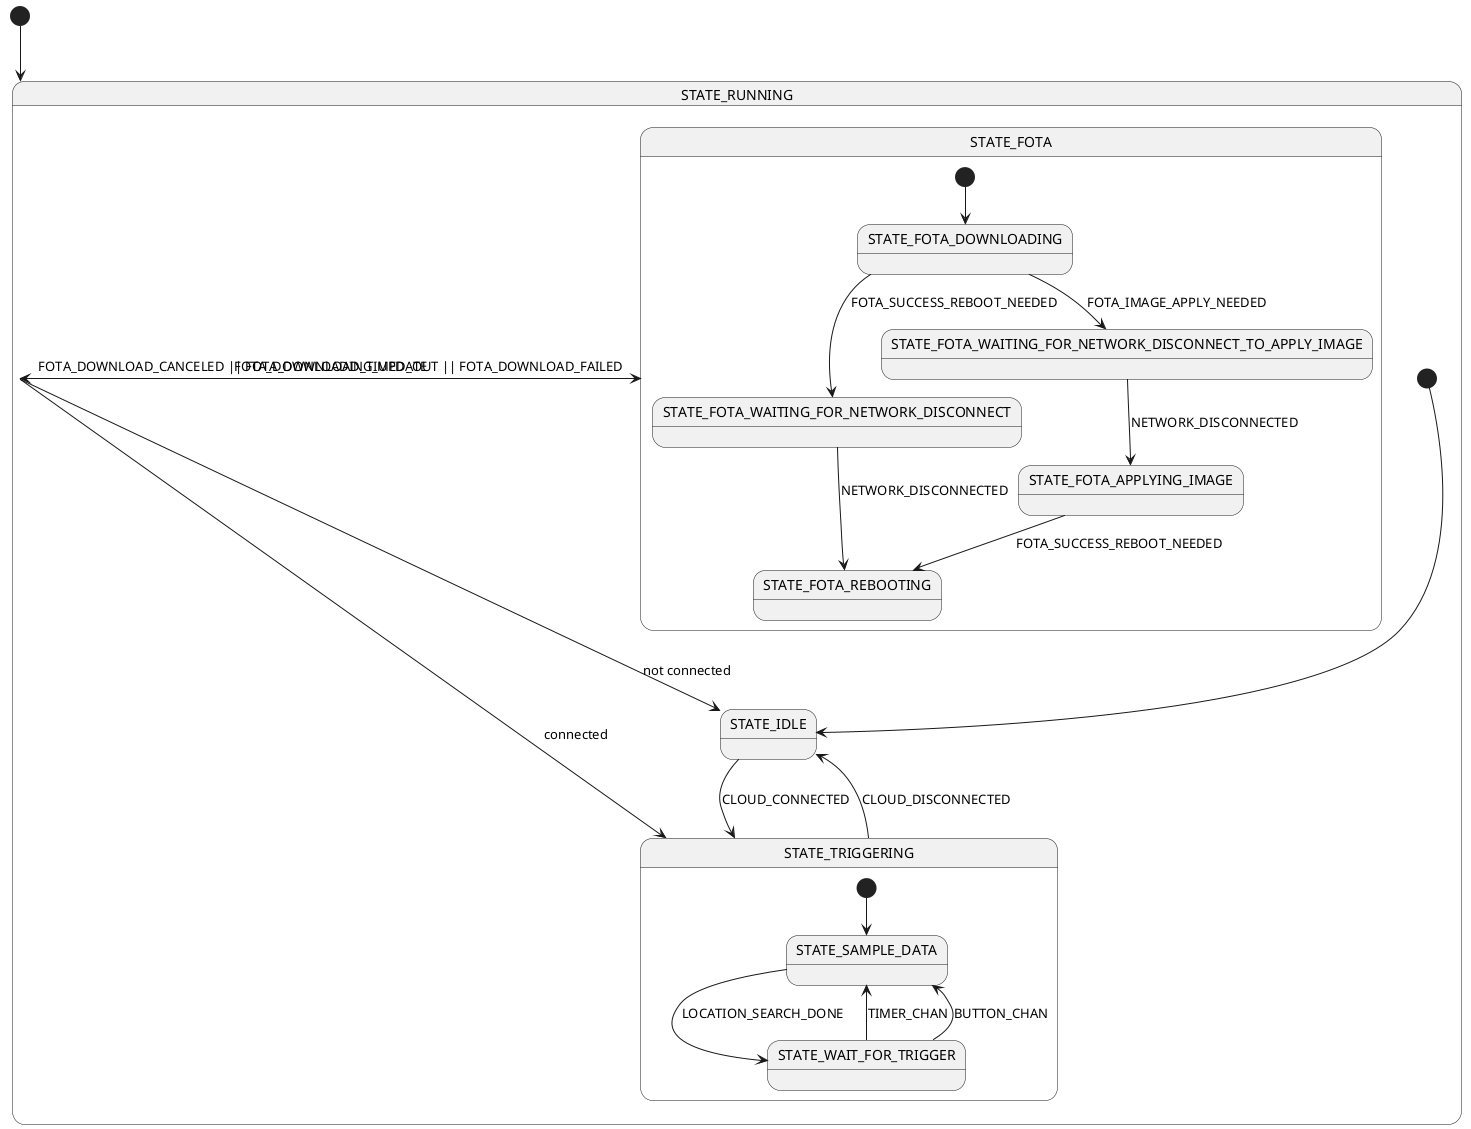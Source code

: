 @startuml
state STATE_RUNNING {
    state STATE_IDLE
    state STATE_TRIGGERING {
        state STATE_SAMPLE_DATA
        state STATE_WAIT_FOR_TRIGGER

        [*] --> STATE_SAMPLE_DATA

        STATE_SAMPLE_DATA --> STATE_WAIT_FOR_TRIGGER: LOCATION_SEARCH_DONE
        STATE_WAIT_FOR_TRIGGER --> STATE_SAMPLE_DATA: TIMER_CHAN
        STATE_WAIT_FOR_TRIGGER --> STATE_SAMPLE_DATA: BUTTON_CHAN
    }
    [*] --> STATE_IDLE

    STATE_RUNNING --> STATE_TRIGGERING: connected
    STATE_RUNNING --> STATE_IDLE: not connected
    STATE_RUNNING --> STATE_FOTA: FOTA_DOWNLOADING_UPDATE

    STATE_IDLE --> STATE_TRIGGERING: CLOUD_CONNECTED
    STATE_TRIGGERING --> STATE_IDLE: CLOUD_DISCONNECTED
}

state STATE_FOTA {
    state STATE_FOTA_DOWNLOADING
    state STATE_FOTA_WAITING_FOR_NETWORK_DISCONNECT
    state STATE_FOTA_WAITING_FOR_NETWORK_DISCONNECT_TO_APPLY_IMAGE
    state STATE_FOTA_APPLYING_IMAGE
    state STATE_FOTA_REBOOTING

    [*] --> STATE_FOTA_DOWNLOADING

    STATE_FOTA_DOWNLOADING --> STATE_FOTA_WAITING_FOR_NETWORK_DISCONNECT: FOTA_SUCCESS_REBOOT_NEEDED
    STATE_FOTA_DOWNLOADING --> STATE_FOTA_WAITING_FOR_NETWORK_DISCONNECT_TO_APPLY_IMAGE: FOTA_IMAGE_APPLY_NEEDED

    STATE_FOTA_WAITING_FOR_NETWORK_DISCONNECT --> STATE_FOTA_REBOOTING: NETWORK_DISCONNECTED
    STATE_FOTA_WAITING_FOR_NETWORK_DISCONNECT_TO_APPLY_IMAGE --> STATE_FOTA_APPLYING_IMAGE: NETWORK_DISCONNECTED
    STATE_FOTA_APPLYING_IMAGE --> STATE_FOTA_REBOOTING: FOTA_SUCCESS_REBOOT_NEEDED

    STATE_FOTA --> STATE_RUNNING: FOTA_DOWNLOAD_CANCELED || FOTA_DOWNLOAD_TIMED_OUT || FOTA_DOWNLOAD_FAILED
}

[*] --> STATE_RUNNING
@enduml
